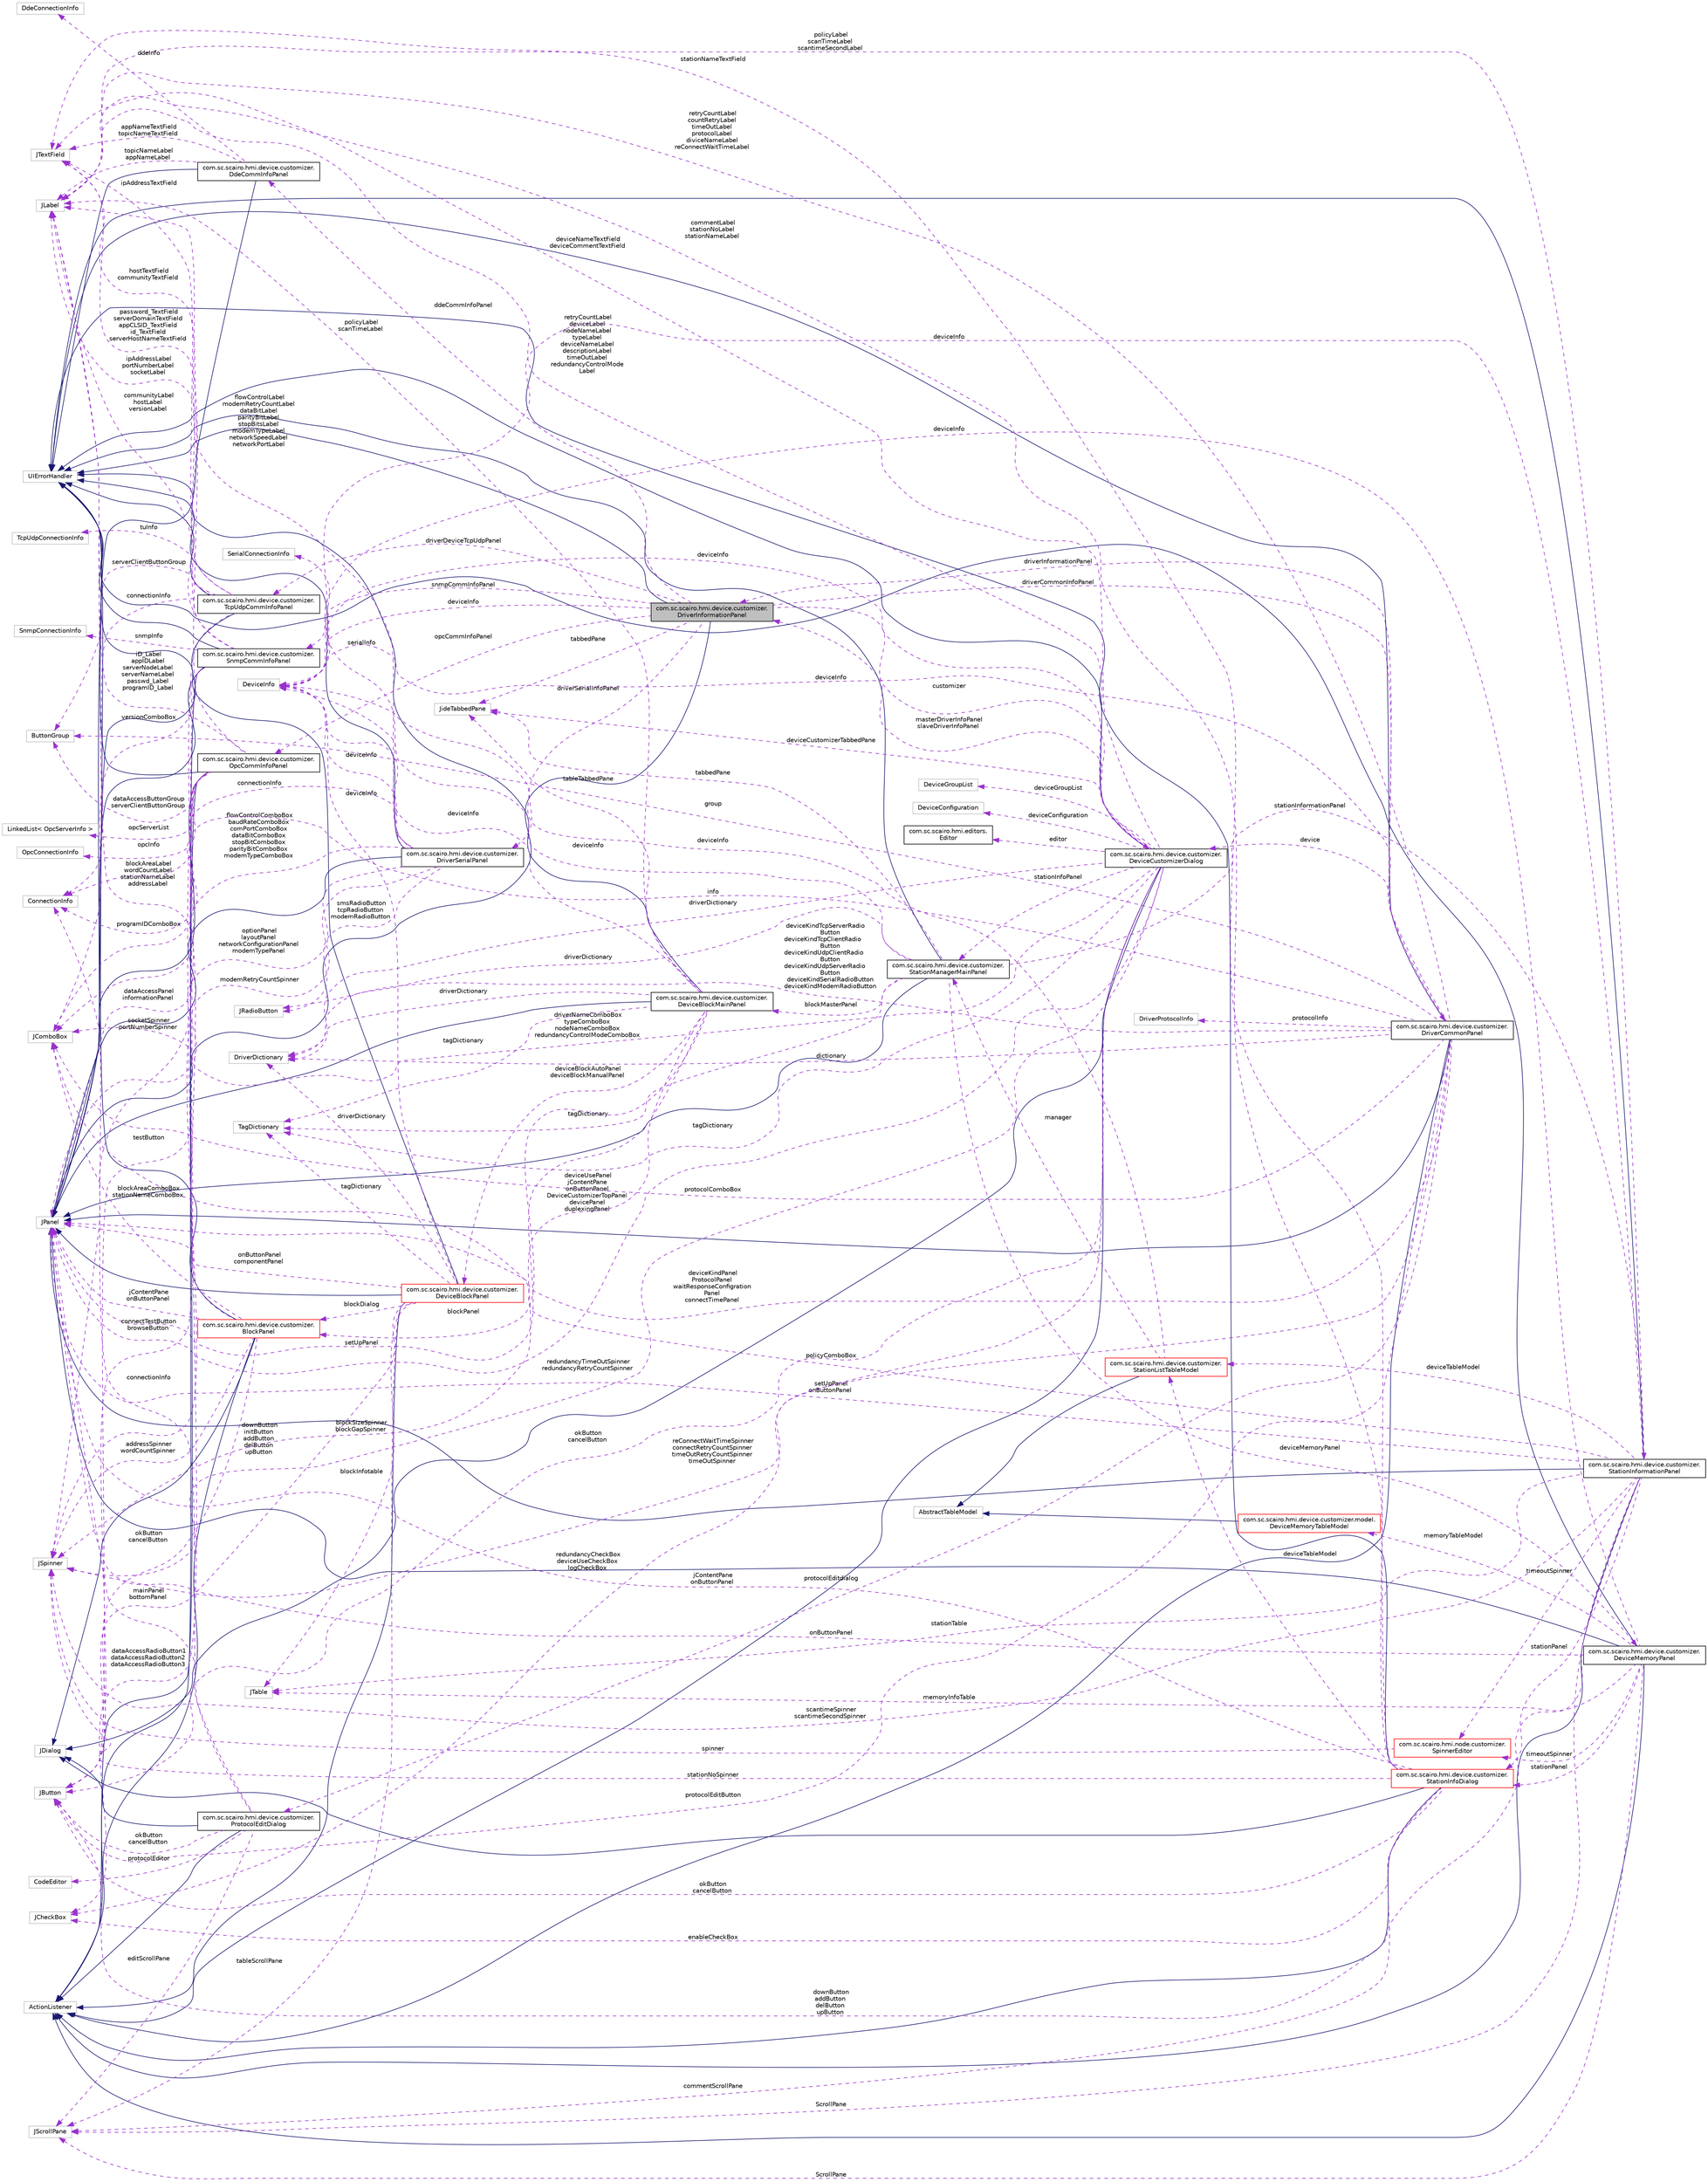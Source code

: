 digraph "com.sc.scairo.hmi.device.customizer.DriverInformationPanel"
{
 // LATEX_PDF_SIZE
  edge [fontname="Helvetica",fontsize="10",labelfontname="Helvetica",labelfontsize="10"];
  node [fontname="Helvetica",fontsize="10",shape=record];
  rankdir="LR";
  Node1 [label="com.sc.scairo.hmi.device.customizer.\lDriverInformationPanel",height=0.2,width=0.4,color="black", fillcolor="grey75", style="filled", fontcolor="black",tooltip=" "];
  Node2 -> Node1 [dir="back",color="midnightblue",fontsize="10",style="solid",fontname="Helvetica"];
  Node2 [label="JPanel",height=0.2,width=0.4,color="grey75", fillcolor="white", style="filled",tooltip=" "];
  Node3 -> Node1 [dir="back",color="midnightblue",fontsize="10",style="solid",fontname="Helvetica"];
  Node3 [label="UIErrorHandler",height=0.2,width=0.4,color="grey75", fillcolor="white", style="filled",tooltip=" "];
  Node4 -> Node1 [dir="back",color="darkorchid3",fontsize="10",style="dashed",label=" snmpCommInfoPanel" ,fontname="Helvetica"];
  Node4 [label="com.sc.scairo.hmi.device.customizer.\lSnmpCommInfoPanel",height=0.2,width=0.4,color="black", fillcolor="white", style="filled",URL="$classcom_1_1sc_1_1scairo_1_1hmi_1_1device_1_1customizer_1_1_snmp_comm_info_panel.html",tooltip=" "];
  Node2 -> Node4 [dir="back",color="midnightblue",fontsize="10",style="solid",fontname="Helvetica"];
  Node3 -> Node4 [dir="back",color="midnightblue",fontsize="10",style="solid",fontname="Helvetica"];
  Node5 -> Node4 [dir="back",color="midnightblue",fontsize="10",style="solid",fontname="Helvetica"];
  Node5 [label="ActionListener",height=0.2,width=0.4,color="grey75", fillcolor="white", style="filled",tooltip=" "];
  Node6 -> Node4 [dir="back",color="darkorchid3",fontsize="10",style="dashed",label=" testButton" ,fontname="Helvetica"];
  Node6 [label="JButton",height=0.2,width=0.4,color="grey75", fillcolor="white", style="filled",tooltip=" "];
  Node7 -> Node4 [dir="back",color="darkorchid3",fontsize="10",style="dashed",label=" hostTextField\ncommunityTextField" ,fontname="Helvetica"];
  Node7 [label="JTextField",height=0.2,width=0.4,color="grey75", fillcolor="white", style="filled",tooltip=" "];
  Node8 -> Node4 [dir="back",color="darkorchid3",fontsize="10",style="dashed",label=" snmpInfo" ,fontname="Helvetica"];
  Node8 [label="SnmpConnectionInfo",height=0.2,width=0.4,color="grey75", fillcolor="white", style="filled",tooltip=" "];
  Node9 -> Node4 [dir="back",color="darkorchid3",fontsize="10",style="dashed",label=" versionComboBox" ,fontname="Helvetica"];
  Node9 [label="JComboBox",height=0.2,width=0.4,color="grey75", fillcolor="white", style="filled",tooltip=" "];
  Node10 -> Node4 [dir="back",color="darkorchid3",fontsize="10",style="dashed",label=" communityLabel\nhostLabel\nversionLabel" ,fontname="Helvetica"];
  Node10 [label="JLabel",height=0.2,width=0.4,color="grey75", fillcolor="white", style="filled",tooltip=" "];
  Node11 -> Node1 [dir="back",color="darkorchid3",fontsize="10",style="dashed",label=" ddeCommInfoPanel" ,fontname="Helvetica"];
  Node11 [label="com.sc.scairo.hmi.device.customizer.\lDdeCommInfoPanel",height=0.2,width=0.4,color="black", fillcolor="white", style="filled",URL="$classcom_1_1sc_1_1scairo_1_1hmi_1_1device_1_1customizer_1_1_dde_comm_info_panel.html",tooltip=" "];
  Node2 -> Node11 [dir="back",color="midnightblue",fontsize="10",style="solid",fontname="Helvetica"];
  Node3 -> Node11 [dir="back",color="midnightblue",fontsize="10",style="solid",fontname="Helvetica"];
  Node7 -> Node11 [dir="back",color="darkorchid3",fontsize="10",style="dashed",label=" appNameTextField\ntopicNameTextField" ,fontname="Helvetica"];
  Node10 -> Node11 [dir="back",color="darkorchid3",fontsize="10",style="dashed",label=" topicNameLabel\nappNameLabel" ,fontname="Helvetica"];
  Node12 -> Node11 [dir="back",color="darkorchid3",fontsize="10",style="dashed",label=" ddeInfo" ,fontname="Helvetica"];
  Node12 [label="DdeConnectionInfo",height=0.2,width=0.4,color="grey75", fillcolor="white", style="filled",tooltip=" "];
  Node13 -> Node1 [dir="back",color="darkorchid3",fontsize="10",style="dashed",label=" driverDeviceTcpUdpPanel" ,fontname="Helvetica"];
  Node13 [label="com.sc.scairo.hmi.device.customizer.\lTcpUdpCommInfoPanel",height=0.2,width=0.4,color="black", fillcolor="white", style="filled",URL="$classcom_1_1sc_1_1scairo_1_1hmi_1_1device_1_1customizer_1_1_tcp_udp_comm_info_panel.html",tooltip=" "];
  Node2 -> Node13 [dir="back",color="midnightblue",fontsize="10",style="solid",fontname="Helvetica"];
  Node3 -> Node13 [dir="back",color="midnightblue",fontsize="10",style="solid",fontname="Helvetica"];
  Node7 -> Node13 [dir="back",color="darkorchid3",fontsize="10",style="dashed",label=" ipAddressTextField" ,fontname="Helvetica"];
  Node14 -> Node13 [dir="back",color="darkorchid3",fontsize="10",style="dashed",label=" socketSpinner\nportNumberSpinner" ,fontname="Helvetica"];
  Node14 [label="JSpinner",height=0.2,width=0.4,color="grey75", fillcolor="white", style="filled",tooltip=" "];
  Node15 -> Node13 [dir="back",color="darkorchid3",fontsize="10",style="dashed",label=" serverClientButtonGroup" ,fontname="Helvetica"];
  Node15 [label="ButtonGroup",height=0.2,width=0.4,color="grey75", fillcolor="white", style="filled",tooltip=" "];
  Node16 -> Node13 [dir="back",color="darkorchid3",fontsize="10",style="dashed",label=" connectionInfo" ,fontname="Helvetica"];
  Node16 [label="ConnectionInfo",height=0.2,width=0.4,color="grey75", fillcolor="white", style="filled",tooltip=" "];
  Node10 -> Node13 [dir="back",color="darkorchid3",fontsize="10",style="dashed",label=" ipAddressLabel\nportNumberLabel\nsocketLabel" ,fontname="Helvetica"];
  Node17 -> Node13 [dir="back",color="darkorchid3",fontsize="10",style="dashed",label=" tuInfo" ,fontname="Helvetica"];
  Node17 [label="TcpUdpConnectionInfo",height=0.2,width=0.4,color="grey75", fillcolor="white", style="filled",tooltip=" "];
  Node18 -> Node1 [dir="back",color="darkorchid3",fontsize="10",style="dashed",label=" tabbedPane" ,fontname="Helvetica"];
  Node18 [label="JideTabbedPane",height=0.2,width=0.4,color="grey75", fillcolor="white", style="filled",tooltip=" "];
  Node19 -> Node1 [dir="back",color="darkorchid3",fontsize="10",style="dashed",label=" opcCommInfoPanel" ,fontname="Helvetica"];
  Node19 [label="com.sc.scairo.hmi.device.customizer.\lOpcCommInfoPanel",height=0.2,width=0.4,color="black", fillcolor="white", style="filled",URL="$classcom_1_1sc_1_1scairo_1_1hmi_1_1device_1_1customizer_1_1_opc_comm_info_panel.html",tooltip=" "];
  Node2 -> Node19 [dir="back",color="midnightblue",fontsize="10",style="solid",fontname="Helvetica"];
  Node3 -> Node19 [dir="back",color="midnightblue",fontsize="10",style="solid",fontname="Helvetica"];
  Node5 -> Node19 [dir="back",color="midnightblue",fontsize="10",style="solid",fontname="Helvetica"];
  Node6 -> Node19 [dir="back",color="darkorchid3",fontsize="10",style="dashed",label=" connectTestButton\nbrowseButton" ,fontname="Helvetica"];
  Node20 -> Node19 [dir="back",color="darkorchid3",fontsize="10",style="dashed",label=" dataAccessRadioButton1\ndataAccessRadioButton2\ndataAccessRadioButton3" ,fontname="Helvetica"];
  Node20 [label="JCheckBox",height=0.2,width=0.4,color="grey75", fillcolor="white", style="filled",tooltip=" "];
  Node7 -> Node19 [dir="back",color="darkorchid3",fontsize="10",style="dashed",label=" password_TextField\nserverDomainTextField\nappCLSID_TextField\nid_TextField\nserverHostNameTextField" ,fontname="Helvetica"];
  Node21 -> Node19 [dir="back",color="darkorchid3",fontsize="10",style="dashed",label=" opcInfo" ,fontname="Helvetica"];
  Node21 [label="OpcConnectionInfo",height=0.2,width=0.4,color="grey75", fillcolor="white", style="filled",tooltip=" "];
  Node15 -> Node19 [dir="back",color="darkorchid3",fontsize="10",style="dashed",label=" dataAccessButtonGroup\nserverClientButtonGroup" ,fontname="Helvetica"];
  Node9 -> Node19 [dir="back",color="darkorchid3",fontsize="10",style="dashed",label=" programIDComboBox" ,fontname="Helvetica"];
  Node22 -> Node19 [dir="back",color="darkorchid3",fontsize="10",style="dashed",label=" opcServerList" ,fontname="Helvetica"];
  Node22 [label="LinkedList\< OpcServerInfo \>",height=0.2,width=0.4,color="grey75", fillcolor="white", style="filled",tooltip=" "];
  Node10 -> Node19 [dir="back",color="darkorchid3",fontsize="10",style="dashed",label=" iD_Label\nappIDLabel\nserverNodeLabel\nserverNameLabel\npasswd_Label\nprogramID_Label" ,fontname="Helvetica"];
  Node2 -> Node19 [dir="back",color="darkorchid3",fontsize="10",style="dashed",label=" dataAccessPanel\ninformationPanel" ,fontname="Helvetica"];
  Node23 -> Node1 [dir="back",color="darkorchid3",fontsize="10",style="dashed",label=" driverSerialInfoPanel" ,fontname="Helvetica"];
  Node23 [label="com.sc.scairo.hmi.device.customizer.\lDriverSerialPanel",height=0.2,width=0.4,color="black", fillcolor="white", style="filled",URL="$classcom_1_1sc_1_1scairo_1_1hmi_1_1device_1_1customizer_1_1_driver_serial_panel.html",tooltip=" "];
  Node2 -> Node23 [dir="back",color="midnightblue",fontsize="10",style="solid",fontname="Helvetica"];
  Node3 -> Node23 [dir="back",color="midnightblue",fontsize="10",style="solid",fontname="Helvetica"];
  Node14 -> Node23 [dir="back",color="darkorchid3",fontsize="10",style="dashed",label=" modemRetryCountSpinner" ,fontname="Helvetica"];
  Node16 -> Node23 [dir="back",color="darkorchid3",fontsize="10",style="dashed",label=" connectionInfo" ,fontname="Helvetica"];
  Node9 -> Node23 [dir="back",color="darkorchid3",fontsize="10",style="dashed",label=" flowControlComboBox\nbaudRateComboBox\ncomPortComboBox\ndataBitComboBox\nstopBitComboBox\nparityBitComboBox\nmodemTypeComboBox" ,fontname="Helvetica"];
  Node10 -> Node23 [dir="back",color="darkorchid3",fontsize="10",style="dashed",label=" flowControlLabel\nmodemRetryCountLabel\ndataBitLabel\nparityBitLabel\nstopBitsLabel\nmodemTypeLabel\nnetworkSpeedLabel\nnetworkPortLabel" ,fontname="Helvetica"];
  Node24 -> Node23 [dir="back",color="darkorchid3",fontsize="10",style="dashed",label=" deviceInfo" ,fontname="Helvetica"];
  Node24 [label="DeviceInfo",height=0.2,width=0.4,color="grey75", fillcolor="white", style="filled",tooltip=" "];
  Node25 -> Node23 [dir="back",color="darkorchid3",fontsize="10",style="dashed",label=" serialInfo" ,fontname="Helvetica"];
  Node25 [label="SerialConnectionInfo",height=0.2,width=0.4,color="grey75", fillcolor="white", style="filled",tooltip=" "];
  Node2 -> Node23 [dir="back",color="darkorchid3",fontsize="10",style="dashed",label=" optionPanel\nlayoutPanel\nnetworkConfigurationPanel\nmodemTypePanel" ,fontname="Helvetica"];
  Node26 -> Node23 [dir="back",color="darkorchid3",fontsize="10",style="dashed",label=" smsRadioButton\ntcpRadioButton\nmodemRadioButton" ,fontname="Helvetica"];
  Node26 [label="JRadioButton",height=0.2,width=0.4,color="grey75", fillcolor="white", style="filled",tooltip=" "];
  Node27 -> Node1 [dir="back",color="darkorchid3",fontsize="10",style="dashed",label=" customizer" ,fontname="Helvetica"];
  Node27 [label="com.sc.scairo.hmi.device.customizer.\lDeviceCustomizerDialog",height=0.2,width=0.4,color="black", fillcolor="white", style="filled",URL="$classcom_1_1sc_1_1scairo_1_1hmi_1_1device_1_1customizer_1_1_device_customizer_dialog.html",tooltip=" "];
  Node28 -> Node27 [dir="back",color="midnightblue",fontsize="10",style="solid",fontname="Helvetica"];
  Node28 [label="JDialog",height=0.2,width=0.4,color="grey75", fillcolor="white", style="filled",tooltip=" "];
  Node5 -> Node27 [dir="back",color="midnightblue",fontsize="10",style="solid",fontname="Helvetica"];
  Node3 -> Node27 [dir="back",color="midnightblue",fontsize="10",style="solid",fontname="Helvetica"];
  Node29 -> Node27 [dir="back",color="darkorchid3",fontsize="10",style="dashed",label=" tagDictionary" ,fontname="Helvetica"];
  Node29 [label="TagDictionary",height=0.2,width=0.4,color="grey75", fillcolor="white", style="filled",tooltip=" "];
  Node1 -> Node27 [dir="back",color="darkorchid3",fontsize="10",style="dashed",label=" masterDriverInfoPanel\nslaveDriverInfoPanel" ,fontname="Helvetica"];
  Node20 -> Node27 [dir="back",color="darkorchid3",fontsize="10",style="dashed",label=" redundancyCheckBox\ndeviceUseCheckBox\nlogCheckBox" ,fontname="Helvetica"];
  Node6 -> Node27 [dir="back",color="darkorchid3",fontsize="10",style="dashed",label=" okButton\ncancelButton" ,fontname="Helvetica"];
  Node7 -> Node27 [dir="back",color="darkorchid3",fontsize="10",style="dashed",label=" deviceNameTextField\ndeviceCommentTextField" ,fontname="Helvetica"];
  Node14 -> Node27 [dir="back",color="darkorchid3",fontsize="10",style="dashed",label=" redundancyTimeOutSpinner\nredundancyRetryCountSpinner" ,fontname="Helvetica"];
  Node18 -> Node27 [dir="back",color="darkorchid3",fontsize="10",style="dashed",label=" deviceCustomizerTabbedPane" ,fontname="Helvetica"];
  Node30 -> Node27 [dir="back",color="darkorchid3",fontsize="10",style="dashed",label=" driverDictionary" ,fontname="Helvetica"];
  Node30 [label="DriverDictionary",height=0.2,width=0.4,color="grey75", fillcolor="white", style="filled",tooltip=" "];
  Node9 -> Node27 [dir="back",color="darkorchid3",fontsize="10",style="dashed",label=" driverNameComboBox\ntypeComboBox\nnodeNameComboBox\nredundancyControlModeComboBox" ,fontname="Helvetica"];
  Node31 -> Node27 [dir="back",color="darkorchid3",fontsize="10",style="dashed",label=" deviceGroupList" ,fontname="Helvetica"];
  Node31 [label="DeviceGroupList",height=0.2,width=0.4,color="grey75", fillcolor="white", style="filled",tooltip=" "];
  Node10 -> Node27 [dir="back",color="darkorchid3",fontsize="10",style="dashed",label=" retryCountLabel\ndeviceLabel\nnodeNameLabel\ntypeLabel\ndeviceNameLabel\ndescriptionLabel\ntimeOutLabel\nredundancyControlMode\lLabel" ,fontname="Helvetica"];
  Node32 -> Node27 [dir="back",color="darkorchid3",fontsize="10",style="dashed",label=" deviceConfiguration" ,fontname="Helvetica"];
  Node32 [label="DeviceConfiguration",height=0.2,width=0.4,color="grey75", fillcolor="white", style="filled",tooltip=" "];
  Node24 -> Node27 [dir="back",color="darkorchid3",fontsize="10",style="dashed",label=" deviceInfo" ,fontname="Helvetica"];
  Node2 -> Node27 [dir="back",color="darkorchid3",fontsize="10",style="dashed",label=" deviceUsePanel\njContentPane\nonButtonPanel\nDeviceCustomizerTopPanel\ndevicePanel\nduplexingPanel" ,fontname="Helvetica"];
  Node33 -> Node27 [dir="back",color="darkorchid3",fontsize="10",style="dashed",label=" editor" ,fontname="Helvetica"];
  Node33 [label="com.sc.scairo.hmi.editors.\lEditor",height=0.2,width=0.4,color="black", fillcolor="white", style="filled",URL="$interfacecom_1_1sc_1_1scairo_1_1hmi_1_1editors_1_1_editor.html",tooltip=" "];
  Node34 -> Node27 [dir="back",color="darkorchid3",fontsize="10",style="dashed",label=" stationInfoPanel" ,fontname="Helvetica"];
  Node34 [label="com.sc.scairo.hmi.device.customizer.\lStationManagerMainPanel",height=0.2,width=0.4,color="black", fillcolor="white", style="filled",URL="$classcom_1_1sc_1_1scairo_1_1hmi_1_1device_1_1customizer_1_1_station_manager_main_panel.html",tooltip=" "];
  Node2 -> Node34 [dir="back",color="midnightblue",fontsize="10",style="solid",fontname="Helvetica"];
  Node3 -> Node34 [dir="back",color="midnightblue",fontsize="10",style="solid",fontname="Helvetica"];
  Node35 -> Node34 [dir="back",color="darkorchid3",fontsize="10",style="dashed",label=" deviceMemoryPanel" ,fontname="Helvetica"];
  Node35 [label="com.sc.scairo.hmi.device.customizer.\lDeviceMemoryPanel",height=0.2,width=0.4,color="black", fillcolor="white", style="filled",URL="$classcom_1_1sc_1_1scairo_1_1hmi_1_1device_1_1customizer_1_1_device_memory_panel.html",tooltip=" "];
  Node2 -> Node35 [dir="back",color="midnightblue",fontsize="10",style="solid",fontname="Helvetica"];
  Node5 -> Node35 [dir="back",color="midnightblue",fontsize="10",style="solid",fontname="Helvetica"];
  Node3 -> Node35 [dir="back",color="midnightblue",fontsize="10",style="solid",fontname="Helvetica"];
  Node36 -> Node35 [dir="back",color="darkorchid3",fontsize="10",style="dashed",label=" memoryTableModel" ,fontname="Helvetica"];
  Node36 [label="com.sc.scairo.hmi.device.customizer.model.\lDeviceMemoryTableModel",height=0.2,width=0.4,color="red", fillcolor="white", style="filled",URL="$classcom_1_1sc_1_1scairo_1_1hmi_1_1device_1_1customizer_1_1model_1_1_device_memory_table_model.html",tooltip=" "];
  Node37 -> Node36 [dir="back",color="midnightblue",fontsize="10",style="solid",fontname="Helvetica"];
  Node37 [label="AbstractTableModel",height=0.2,width=0.4,color="grey75", fillcolor="white", style="filled",tooltip=" "];
  Node39 -> Node35 [dir="back",color="darkorchid3",fontsize="10",style="dashed",label=" memoryInfoTable" ,fontname="Helvetica"];
  Node39 [label="JTable",height=0.2,width=0.4,color="grey75", fillcolor="white", style="filled",tooltip=" "];
  Node40 -> Node35 [dir="back",color="darkorchid3",fontsize="10",style="dashed",label=" timeoutSpinner" ,fontname="Helvetica"];
  Node40 [label="com.sc.scairo.hmi.node.customizer.\lSpinnerEditor",height=0.2,width=0.4,color="red", fillcolor="white", style="filled",URL="$classcom_1_1sc_1_1scairo_1_1hmi_1_1node_1_1customizer_1_1_spinner_editor.html",tooltip=" "];
  Node14 -> Node40 [dir="back",color="darkorchid3",fontsize="10",style="dashed",label=" spinner" ,fontname="Helvetica"];
  Node24 -> Node35 [dir="back",color="darkorchid3",fontsize="10",style="dashed",label=" deviceInfo" ,fontname="Helvetica"];
  Node2 -> Node35 [dir="back",color="darkorchid3",fontsize="10",style="dashed",label=" onButtonPanel" ,fontname="Helvetica"];
  Node43 -> Node35 [dir="back",color="darkorchid3",fontsize="10",style="dashed",label=" ScrollPane" ,fontname="Helvetica"];
  Node43 [label="JScrollPane",height=0.2,width=0.4,color="grey75", fillcolor="white", style="filled",tooltip=" "];
  Node44 -> Node35 [dir="back",color="darkorchid3",fontsize="10",style="dashed",label=" stationPanel" ,fontname="Helvetica"];
  Node44 [label="com.sc.scairo.hmi.device.customizer.\lStationInfoDialog",height=0.2,width=0.4,color="red", fillcolor="white", style="filled",URL="$classcom_1_1sc_1_1scairo_1_1hmi_1_1device_1_1customizer_1_1_station_info_dialog.html",tooltip=" "];
  Node28 -> Node44 [dir="back",color="midnightblue",fontsize="10",style="solid",fontname="Helvetica"];
  Node5 -> Node44 [dir="back",color="midnightblue",fontsize="10",style="solid",fontname="Helvetica"];
  Node3 -> Node44 [dir="back",color="midnightblue",fontsize="10",style="solid",fontname="Helvetica"];
  Node6 -> Node44 [dir="back",color="darkorchid3",fontsize="10",style="dashed",label=" okButton\ncancelButton" ,fontname="Helvetica"];
  Node20 -> Node44 [dir="back",color="darkorchid3",fontsize="10",style="dashed",label=" enableCheckBox" ,fontname="Helvetica"];
  Node7 -> Node44 [dir="back",color="darkorchid3",fontsize="10",style="dashed",label=" stationNameTextField" ,fontname="Helvetica"];
  Node14 -> Node44 [dir="back",color="darkorchid3",fontsize="10",style="dashed",label=" stationNoSpinner" ,fontname="Helvetica"];
  Node47 -> Node44 [dir="back",color="darkorchid3",fontsize="10",style="dashed",label=" deviceTableModel" ,fontname="Helvetica"];
  Node47 [label="com.sc.scairo.hmi.device.customizer.\lStationListTableModel",height=0.2,width=0.4,color="red", fillcolor="white", style="filled",URL="$classcom_1_1sc_1_1scairo_1_1hmi_1_1device_1_1customizer_1_1_station_list_table_model.html",tooltip=" "];
  Node37 -> Node47 [dir="back",color="midnightblue",fontsize="10",style="solid",fontname="Helvetica"];
  Node24 -> Node47 [dir="back",color="darkorchid3",fontsize="10",style="dashed",label=" deviceInfo" ,fontname="Helvetica"];
  Node34 -> Node47 [dir="back",color="darkorchid3",fontsize="10",style="dashed",label=" manager" ,fontname="Helvetica"];
  Node10 -> Node44 [dir="back",color="darkorchid3",fontsize="10",style="dashed",label=" commentLabel\nstationNoLabel\nstationNameLabel" ,fontname="Helvetica"];
  Node2 -> Node44 [dir="back",color="darkorchid3",fontsize="10",style="dashed",label=" jContentPane\nonButtonPanel" ,fontname="Helvetica"];
  Node43 -> Node44 [dir="back",color="darkorchid3",fontsize="10",style="dashed",label=" commentScrollPane" ,fontname="Helvetica"];
  Node29 -> Node34 [dir="back",color="darkorchid3",fontsize="10",style="dashed",label=" tagDictionary" ,fontname="Helvetica"];
  Node49 -> Node34 [dir="back",color="darkorchid3",fontsize="10",style="dashed",label=" stationInformationPanel" ,fontname="Helvetica"];
  Node49 [label="com.sc.scairo.hmi.device.customizer.\lStationInformationPanel",height=0.2,width=0.4,color="black", fillcolor="white", style="filled",URL="$classcom_1_1sc_1_1scairo_1_1hmi_1_1device_1_1customizer_1_1_station_information_panel.html",tooltip=" "];
  Node2 -> Node49 [dir="back",color="midnightblue",fontsize="10",style="solid",fontname="Helvetica"];
  Node5 -> Node49 [dir="back",color="midnightblue",fontsize="10",style="solid",fontname="Helvetica"];
  Node3 -> Node49 [dir="back",color="midnightblue",fontsize="10",style="solid",fontname="Helvetica"];
  Node6 -> Node49 [dir="back",color="darkorchid3",fontsize="10",style="dashed",label=" downButton\naddButton\ndelButton\nupButton" ,fontname="Helvetica"];
  Node14 -> Node49 [dir="back",color="darkorchid3",fontsize="10",style="dashed",label=" scantimeSpinner\nscantimeSecondSpinner" ,fontname="Helvetica"];
  Node39 -> Node49 [dir="back",color="darkorchid3",fontsize="10",style="dashed",label=" stationTable" ,fontname="Helvetica"];
  Node9 -> Node49 [dir="back",color="darkorchid3",fontsize="10",style="dashed",label=" policyComboBox" ,fontname="Helvetica"];
  Node10 -> Node49 [dir="back",color="darkorchid3",fontsize="10",style="dashed",label=" policyLabel\nscanTimeLabel\nscantimeSecondLabel" ,fontname="Helvetica"];
  Node40 -> Node49 [dir="back",color="darkorchid3",fontsize="10",style="dashed",label=" timeoutSpinner" ,fontname="Helvetica"];
  Node47 -> Node49 [dir="back",color="darkorchid3",fontsize="10",style="dashed",label=" deviceTableModel" ,fontname="Helvetica"];
  Node24 -> Node49 [dir="back",color="darkorchid3",fontsize="10",style="dashed",label=" deviceInfo" ,fontname="Helvetica"];
  Node2 -> Node49 [dir="back",color="darkorchid3",fontsize="10",style="dashed",label=" setUpPanel\nonButtonPanel" ,fontname="Helvetica"];
  Node43 -> Node49 [dir="back",color="darkorchid3",fontsize="10",style="dashed",label=" ScrollPane" ,fontname="Helvetica"];
  Node44 -> Node49 [dir="back",color="darkorchid3",fontsize="10",style="dashed",label=" stationPanel" ,fontname="Helvetica"];
  Node18 -> Node34 [dir="back",color="darkorchid3",fontsize="10",style="dashed",label=" tabbedPane" ,fontname="Helvetica"];
  Node30 -> Node34 [dir="back",color="darkorchid3",fontsize="10",style="dashed",label=" driverDictionary" ,fontname="Helvetica"];
  Node24 -> Node34 [dir="back",color="darkorchid3",fontsize="10",style="dashed",label=" deviceInfo" ,fontname="Helvetica"];
  Node50 -> Node34 [dir="back",color="darkorchid3",fontsize="10",style="dashed",label=" blockMasterPanel" ,fontname="Helvetica"];
  Node50 [label="com.sc.scairo.hmi.device.customizer.\lDeviceBlockMainPanel",height=0.2,width=0.4,color="black", fillcolor="white", style="filled",URL="$classcom_1_1sc_1_1scairo_1_1hmi_1_1device_1_1customizer_1_1_device_block_main_panel.html",tooltip=" "];
  Node2 -> Node50 [dir="back",color="midnightblue",fontsize="10",style="solid",fontname="Helvetica"];
  Node3 -> Node50 [dir="back",color="midnightblue",fontsize="10",style="solid",fontname="Helvetica"];
  Node29 -> Node50 [dir="back",color="darkorchid3",fontsize="10",style="dashed",label=" tagDictionary" ,fontname="Helvetica"];
  Node14 -> Node50 [dir="back",color="darkorchid3",fontsize="10",style="dashed",label=" blockSizeSpinner\nblockGapSpinner" ,fontname="Helvetica"];
  Node18 -> Node50 [dir="back",color="darkorchid3",fontsize="10",style="dashed",label=" tableTabbedPane" ,fontname="Helvetica"];
  Node30 -> Node50 [dir="back",color="darkorchid3",fontsize="10",style="dashed",label=" driverDictionary" ,fontname="Helvetica"];
  Node10 -> Node50 [dir="back",color="darkorchid3",fontsize="10",style="dashed",label=" policyLabel\nscanTimeLabel" ,fontname="Helvetica"];
  Node24 -> Node50 [dir="back",color="darkorchid3",fontsize="10",style="dashed",label=" deviceInfo" ,fontname="Helvetica"];
  Node2 -> Node50 [dir="back",color="darkorchid3",fontsize="10",style="dashed",label=" setUpPanel" ,fontname="Helvetica"];
  Node51 -> Node50 [dir="back",color="darkorchid3",fontsize="10",style="dashed",label=" blockPanel" ,fontname="Helvetica"];
  Node51 [label="com.sc.scairo.hmi.device.customizer.\lBlockPanel",height=0.2,width=0.4,color="red", fillcolor="white", style="filled",URL="$classcom_1_1sc_1_1scairo_1_1hmi_1_1device_1_1customizer_1_1_block_panel.html",tooltip=" "];
  Node28 -> Node51 [dir="back",color="midnightblue",fontsize="10",style="solid",fontname="Helvetica"];
  Node5 -> Node51 [dir="back",color="midnightblue",fontsize="10",style="solid",fontname="Helvetica"];
  Node3 -> Node51 [dir="back",color="midnightblue",fontsize="10",style="solid",fontname="Helvetica"];
  Node6 -> Node51 [dir="back",color="darkorchid3",fontsize="10",style="dashed",label=" okButton\ncancelButton" ,fontname="Helvetica"];
  Node14 -> Node51 [dir="back",color="darkorchid3",fontsize="10",style="dashed",label=" addressSpinner\nwordCountSpinner" ,fontname="Helvetica"];
  Node9 -> Node51 [dir="back",color="darkorchid3",fontsize="10",style="dashed",label=" blockAreaComboBox\nstationNameComboBox" ,fontname="Helvetica"];
  Node10 -> Node51 [dir="back",color="darkorchid3",fontsize="10",style="dashed",label=" blockAreaLabel\nwordCountLabel\nstationNameLabel\naddressLabel" ,fontname="Helvetica"];
  Node2 -> Node51 [dir="back",color="darkorchid3",fontsize="10",style="dashed",label=" jContentPane\nonButtonPanel" ,fontname="Helvetica"];
  Node53 -> Node50 [dir="back",color="darkorchid3",fontsize="10",style="dashed",label=" deviceBlockAutoPanel\ndeviceBlockManualPanel" ,fontname="Helvetica"];
  Node53 [label="com.sc.scairo.hmi.device.customizer.\lDeviceBlockPanel",height=0.2,width=0.4,color="red", fillcolor="white", style="filled",URL="$classcom_1_1sc_1_1scairo_1_1hmi_1_1device_1_1customizer_1_1_device_block_panel.html",tooltip=" "];
  Node2 -> Node53 [dir="back",color="midnightblue",fontsize="10",style="solid",fontname="Helvetica"];
  Node5 -> Node53 [dir="back",color="midnightblue",fontsize="10",style="solid",fontname="Helvetica"];
  Node3 -> Node53 [dir="back",color="midnightblue",fontsize="10",style="solid",fontname="Helvetica"];
  Node29 -> Node53 [dir="back",color="darkorchid3",fontsize="10",style="dashed",label=" tagDictionary" ,fontname="Helvetica"];
  Node6 -> Node53 [dir="back",color="darkorchid3",fontsize="10",style="dashed",label=" downButton\ninitButton\naddButton\ndelButton\nupButton" ,fontname="Helvetica"];
  Node30 -> Node53 [dir="back",color="darkorchid3",fontsize="10",style="dashed",label=" driverDictionary" ,fontname="Helvetica"];
  Node39 -> Node53 [dir="back",color="darkorchid3",fontsize="10",style="dashed",label=" blockInfotable" ,fontname="Helvetica"];
  Node24 -> Node53 [dir="back",color="darkorchid3",fontsize="10",style="dashed",label=" deviceInfo" ,fontname="Helvetica"];
  Node2 -> Node53 [dir="back",color="darkorchid3",fontsize="10",style="dashed",label=" onButtonPanel\ncomponentPanel" ,fontname="Helvetica"];
  Node43 -> Node53 [dir="back",color="darkorchid3",fontsize="10",style="dashed",label=" tableScrollPane" ,fontname="Helvetica"];
  Node51 -> Node53 [dir="back",color="darkorchid3",fontsize="10",style="dashed",label=" blockDialog" ,fontname="Helvetica"];
  Node24 -> Node1 [dir="back",color="darkorchid3",fontsize="10",style="dashed",label=" deviceInfo" ,fontname="Helvetica"];
  Node56 -> Node1 [dir="back",color="darkorchid3",fontsize="10",style="dashed",label=" driverCommonInfoPanel" ,fontname="Helvetica"];
  Node56 [label="com.sc.scairo.hmi.device.customizer.\lDriverCommonPanel",height=0.2,width=0.4,color="black", fillcolor="white", style="filled",URL="$classcom_1_1sc_1_1scairo_1_1hmi_1_1device_1_1customizer_1_1_driver_common_panel.html",tooltip=" "];
  Node2 -> Node56 [dir="back",color="midnightblue",fontsize="10",style="solid",fontname="Helvetica"];
  Node5 -> Node56 [dir="back",color="midnightblue",fontsize="10",style="solid",fontname="Helvetica"];
  Node3 -> Node56 [dir="back",color="midnightblue",fontsize="10",style="solid",fontname="Helvetica"];
  Node6 -> Node56 [dir="back",color="darkorchid3",fontsize="10",style="dashed",label=" protocolEditButton" ,fontname="Helvetica"];
  Node1 -> Node56 [dir="back",color="darkorchid3",fontsize="10",style="dashed",label=" driverInformationPanel" ,fontname="Helvetica"];
  Node14 -> Node56 [dir="back",color="darkorchid3",fontsize="10",style="dashed",label=" reConnectWaitTimeSpinner\nconnectRetryCountSpinner\ntimeOutRetryCountSpinner\ntimeOutSpinner" ,fontname="Helvetica"];
  Node15 -> Node56 [dir="back",color="darkorchid3",fontsize="10",style="dashed",label=" group" ,fontname="Helvetica"];
  Node30 -> Node56 [dir="back",color="darkorchid3",fontsize="10",style="dashed",label=" dictionary" ,fontname="Helvetica"];
  Node16 -> Node56 [dir="back",color="darkorchid3",fontsize="10",style="dashed",label=" info" ,fontname="Helvetica"];
  Node9 -> Node56 [dir="back",color="darkorchid3",fontsize="10",style="dashed",label=" protocolComboBox" ,fontname="Helvetica"];
  Node27 -> Node56 [dir="back",color="darkorchid3",fontsize="10",style="dashed",label=" device" ,fontname="Helvetica"];
  Node10 -> Node56 [dir="back",color="darkorchid3",fontsize="10",style="dashed",label=" retryCountLabel\ncountRetryLabel\ntimeOutLabel\nprotocolLabel\ndiviceNameLabel\nreConnectWaitTimeLabel" ,fontname="Helvetica"];
  Node24 -> Node56 [dir="back",color="darkorchid3",fontsize="10",style="dashed",label=" deviceInfo" ,fontname="Helvetica"];
  Node2 -> Node56 [dir="back",color="darkorchid3",fontsize="10",style="dashed",label=" deviceKindPanel\nProtocolPanel\nwaitResponseConfigration\lPanel\nconnectTimePanel" ,fontname="Helvetica"];
  Node57 -> Node56 [dir="back",color="darkorchid3",fontsize="10",style="dashed",label=" protocolInfo" ,fontname="Helvetica"];
  Node57 [label="DriverProtocolInfo",height=0.2,width=0.4,color="grey75", fillcolor="white", style="filled",tooltip=" "];
  Node26 -> Node56 [dir="back",color="darkorchid3",fontsize="10",style="dashed",label=" deviceKindTcpServerRadio\lButton\ndeviceKindTcpClientRadio\lButton\ndeviceKindUdpClientRadio\lButton\ndeviceKindUdpServerRadio\lButton\ndeviceKindSerialRadioButton\ndeviceKindModemRadioButton" ,fontname="Helvetica"];
  Node58 -> Node56 [dir="back",color="darkorchid3",fontsize="10",style="dashed",label=" protocolEditdialog" ,fontname="Helvetica"];
  Node58 [label="com.sc.scairo.hmi.device.customizer.\lProtocolEditDialog",height=0.2,width=0.4,color="black", fillcolor="white", style="filled",URL="$classcom_1_1sc_1_1scairo_1_1hmi_1_1device_1_1customizer_1_1_protocol_edit_dialog.html",tooltip=" "];
  Node28 -> Node58 [dir="back",color="midnightblue",fontsize="10",style="solid",fontname="Helvetica"];
  Node5 -> Node58 [dir="back",color="midnightblue",fontsize="10",style="solid",fontname="Helvetica"];
  Node6 -> Node58 [dir="back",color="darkorchid3",fontsize="10",style="dashed",label=" okButton\ncancelButton" ,fontname="Helvetica"];
  Node59 -> Node58 [dir="back",color="darkorchid3",fontsize="10",style="dashed",label=" protocolEditor" ,fontname="Helvetica"];
  Node59 [label="CodeEditor",height=0.2,width=0.4,color="grey75", fillcolor="white", style="filled",tooltip=" "];
  Node16 -> Node58 [dir="back",color="darkorchid3",fontsize="10",style="dashed",label=" connectionInfo" ,fontname="Helvetica"];
  Node2 -> Node58 [dir="back",color="darkorchid3",fontsize="10",style="dashed",label=" mainPanel\nbottomPanel" ,fontname="Helvetica"];
  Node43 -> Node58 [dir="back",color="darkorchid3",fontsize="10",style="dashed",label=" editScrollPane" ,fontname="Helvetica"];
}

